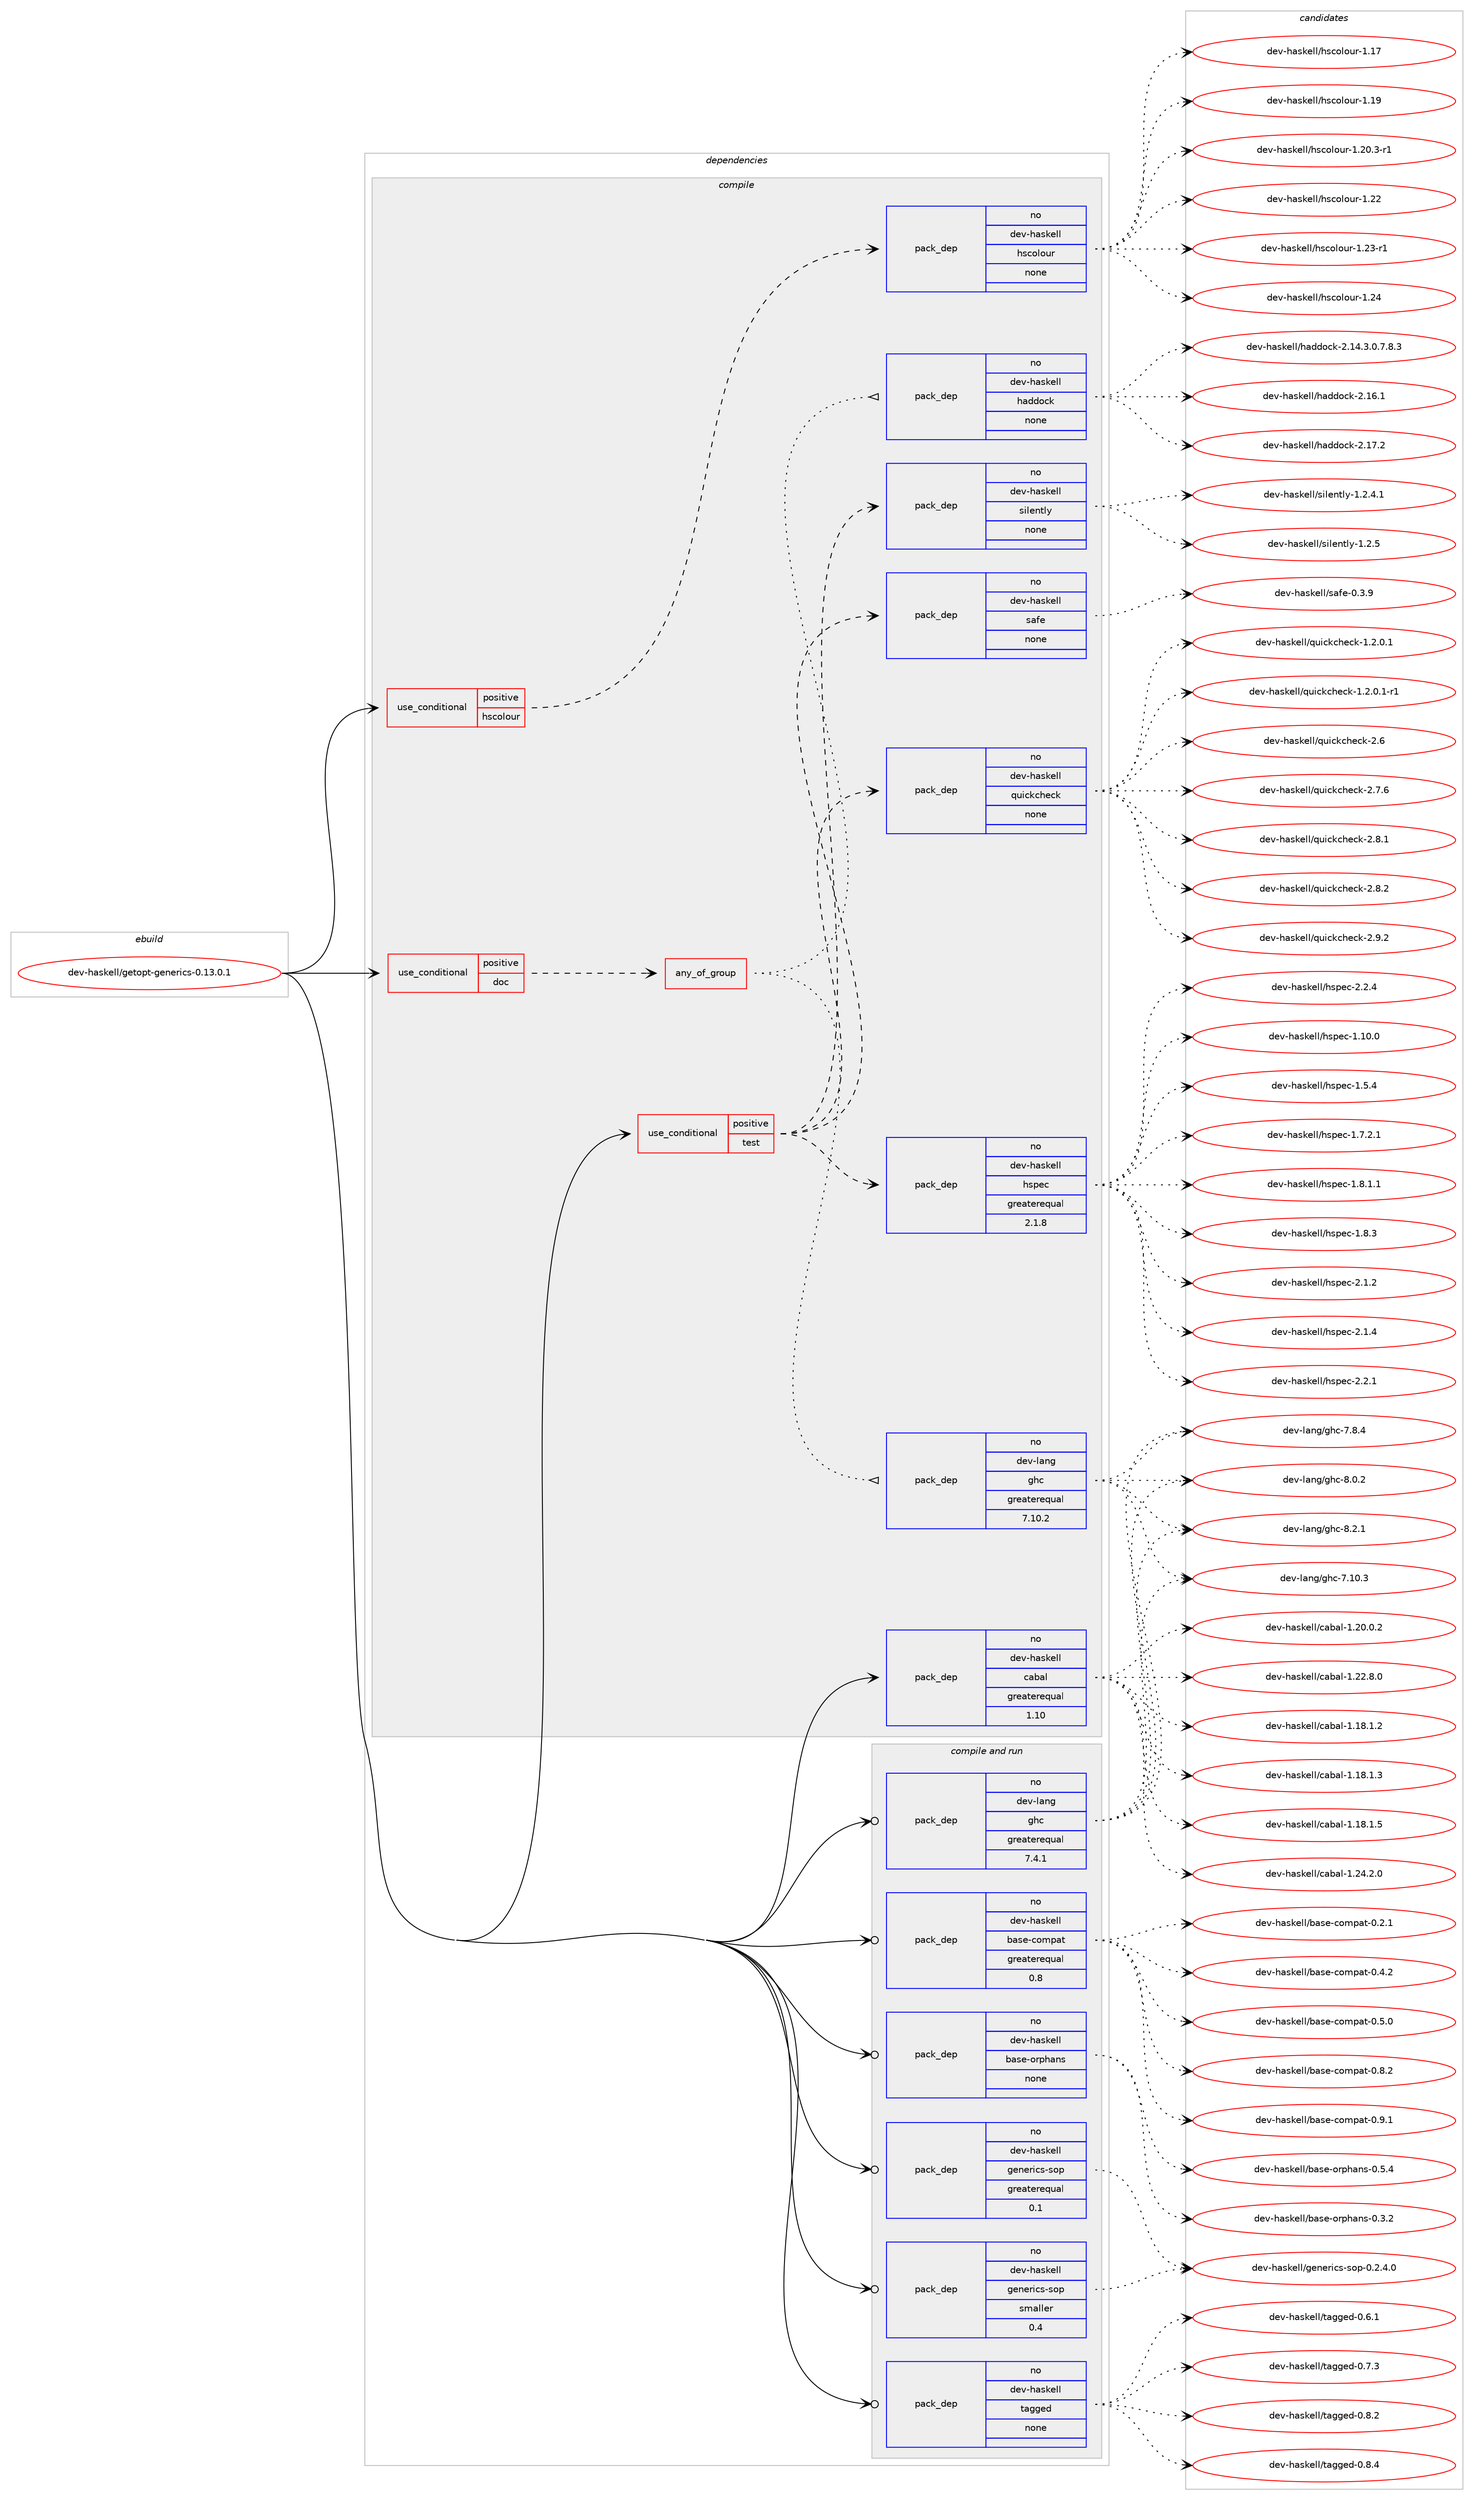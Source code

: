digraph prolog {

# *************
# Graph options
# *************

newrank=true;
concentrate=true;
compound=true;
graph [rankdir=LR,fontname=Helvetica,fontsize=10,ranksep=1.5];#, ranksep=2.5, nodesep=0.2];
edge  [arrowhead=vee];
node  [fontname=Helvetica,fontsize=10];

# **********
# The ebuild
# **********

subgraph cluster_leftcol {
color=gray;
rank=same;
label=<<i>ebuild</i>>;
id [label="dev-haskell/getopt-generics-0.13.0.1", color=red, width=4, href="../dev-haskell/getopt-generics-0.13.0.1.svg"];
}

# ****************
# The dependencies
# ****************

subgraph cluster_midcol {
color=gray;
label=<<i>dependencies</i>>;
subgraph cluster_compile {
fillcolor="#eeeeee";
style=filled;
label=<<i>compile</i>>;
subgraph cond18974 {
dependency81052 [label=<<TABLE BORDER="0" CELLBORDER="1" CELLSPACING="0" CELLPADDING="4"><TR><TD ROWSPAN="3" CELLPADDING="10">use_conditional</TD></TR><TR><TD>positive</TD></TR><TR><TD>doc</TD></TR></TABLE>>, shape=none, color=red];
subgraph any2036 {
dependency81053 [label=<<TABLE BORDER="0" CELLBORDER="1" CELLSPACING="0" CELLPADDING="4"><TR><TD CELLPADDING="10">any_of_group</TD></TR></TABLE>>, shape=none, color=red];subgraph pack60012 {
dependency81054 [label=<<TABLE BORDER="0" CELLBORDER="1" CELLSPACING="0" CELLPADDING="4" WIDTH="220"><TR><TD ROWSPAN="6" CELLPADDING="30">pack_dep</TD></TR><TR><TD WIDTH="110">no</TD></TR><TR><TD>dev-haskell</TD></TR><TR><TD>haddock</TD></TR><TR><TD>none</TD></TR><TR><TD></TD></TR></TABLE>>, shape=none, color=blue];
}
dependency81053:e -> dependency81054:w [weight=20,style="dotted",arrowhead="oinv"];
subgraph pack60013 {
dependency81055 [label=<<TABLE BORDER="0" CELLBORDER="1" CELLSPACING="0" CELLPADDING="4" WIDTH="220"><TR><TD ROWSPAN="6" CELLPADDING="30">pack_dep</TD></TR><TR><TD WIDTH="110">no</TD></TR><TR><TD>dev-lang</TD></TR><TR><TD>ghc</TD></TR><TR><TD>greaterequal</TD></TR><TR><TD>7.10.2</TD></TR></TABLE>>, shape=none, color=blue];
}
dependency81053:e -> dependency81055:w [weight=20,style="dotted",arrowhead="oinv"];
}
dependency81052:e -> dependency81053:w [weight=20,style="dashed",arrowhead="vee"];
}
id:e -> dependency81052:w [weight=20,style="solid",arrowhead="vee"];
subgraph cond18975 {
dependency81056 [label=<<TABLE BORDER="0" CELLBORDER="1" CELLSPACING="0" CELLPADDING="4"><TR><TD ROWSPAN="3" CELLPADDING="10">use_conditional</TD></TR><TR><TD>positive</TD></TR><TR><TD>hscolour</TD></TR></TABLE>>, shape=none, color=red];
subgraph pack60014 {
dependency81057 [label=<<TABLE BORDER="0" CELLBORDER="1" CELLSPACING="0" CELLPADDING="4" WIDTH="220"><TR><TD ROWSPAN="6" CELLPADDING="30">pack_dep</TD></TR><TR><TD WIDTH="110">no</TD></TR><TR><TD>dev-haskell</TD></TR><TR><TD>hscolour</TD></TR><TR><TD>none</TD></TR><TR><TD></TD></TR></TABLE>>, shape=none, color=blue];
}
dependency81056:e -> dependency81057:w [weight=20,style="dashed",arrowhead="vee"];
}
id:e -> dependency81056:w [weight=20,style="solid",arrowhead="vee"];
subgraph cond18976 {
dependency81058 [label=<<TABLE BORDER="0" CELLBORDER="1" CELLSPACING="0" CELLPADDING="4"><TR><TD ROWSPAN="3" CELLPADDING="10">use_conditional</TD></TR><TR><TD>positive</TD></TR><TR><TD>test</TD></TR></TABLE>>, shape=none, color=red];
subgraph pack60015 {
dependency81059 [label=<<TABLE BORDER="0" CELLBORDER="1" CELLSPACING="0" CELLPADDING="4" WIDTH="220"><TR><TD ROWSPAN="6" CELLPADDING="30">pack_dep</TD></TR><TR><TD WIDTH="110">no</TD></TR><TR><TD>dev-haskell</TD></TR><TR><TD>hspec</TD></TR><TR><TD>greaterequal</TD></TR><TR><TD>2.1.8</TD></TR></TABLE>>, shape=none, color=blue];
}
dependency81058:e -> dependency81059:w [weight=20,style="dashed",arrowhead="vee"];
subgraph pack60016 {
dependency81060 [label=<<TABLE BORDER="0" CELLBORDER="1" CELLSPACING="0" CELLPADDING="4" WIDTH="220"><TR><TD ROWSPAN="6" CELLPADDING="30">pack_dep</TD></TR><TR><TD WIDTH="110">no</TD></TR><TR><TD>dev-haskell</TD></TR><TR><TD>quickcheck</TD></TR><TR><TD>none</TD></TR><TR><TD></TD></TR></TABLE>>, shape=none, color=blue];
}
dependency81058:e -> dependency81060:w [weight=20,style="dashed",arrowhead="vee"];
subgraph pack60017 {
dependency81061 [label=<<TABLE BORDER="0" CELLBORDER="1" CELLSPACING="0" CELLPADDING="4" WIDTH="220"><TR><TD ROWSPAN="6" CELLPADDING="30">pack_dep</TD></TR><TR><TD WIDTH="110">no</TD></TR><TR><TD>dev-haskell</TD></TR><TR><TD>safe</TD></TR><TR><TD>none</TD></TR><TR><TD></TD></TR></TABLE>>, shape=none, color=blue];
}
dependency81058:e -> dependency81061:w [weight=20,style="dashed",arrowhead="vee"];
subgraph pack60018 {
dependency81062 [label=<<TABLE BORDER="0" CELLBORDER="1" CELLSPACING="0" CELLPADDING="4" WIDTH="220"><TR><TD ROWSPAN="6" CELLPADDING="30">pack_dep</TD></TR><TR><TD WIDTH="110">no</TD></TR><TR><TD>dev-haskell</TD></TR><TR><TD>silently</TD></TR><TR><TD>none</TD></TR><TR><TD></TD></TR></TABLE>>, shape=none, color=blue];
}
dependency81058:e -> dependency81062:w [weight=20,style="dashed",arrowhead="vee"];
}
id:e -> dependency81058:w [weight=20,style="solid",arrowhead="vee"];
subgraph pack60019 {
dependency81063 [label=<<TABLE BORDER="0" CELLBORDER="1" CELLSPACING="0" CELLPADDING="4" WIDTH="220"><TR><TD ROWSPAN="6" CELLPADDING="30">pack_dep</TD></TR><TR><TD WIDTH="110">no</TD></TR><TR><TD>dev-haskell</TD></TR><TR><TD>cabal</TD></TR><TR><TD>greaterequal</TD></TR><TR><TD>1.10</TD></TR></TABLE>>, shape=none, color=blue];
}
id:e -> dependency81063:w [weight=20,style="solid",arrowhead="vee"];
}
subgraph cluster_compileandrun {
fillcolor="#eeeeee";
style=filled;
label=<<i>compile and run</i>>;
subgraph pack60020 {
dependency81064 [label=<<TABLE BORDER="0" CELLBORDER="1" CELLSPACING="0" CELLPADDING="4" WIDTH="220"><TR><TD ROWSPAN="6" CELLPADDING="30">pack_dep</TD></TR><TR><TD WIDTH="110">no</TD></TR><TR><TD>dev-haskell</TD></TR><TR><TD>base-compat</TD></TR><TR><TD>greaterequal</TD></TR><TR><TD>0.8</TD></TR></TABLE>>, shape=none, color=blue];
}
id:e -> dependency81064:w [weight=20,style="solid",arrowhead="odotvee"];
subgraph pack60021 {
dependency81065 [label=<<TABLE BORDER="0" CELLBORDER="1" CELLSPACING="0" CELLPADDING="4" WIDTH="220"><TR><TD ROWSPAN="6" CELLPADDING="30">pack_dep</TD></TR><TR><TD WIDTH="110">no</TD></TR><TR><TD>dev-haskell</TD></TR><TR><TD>base-orphans</TD></TR><TR><TD>none</TD></TR><TR><TD></TD></TR></TABLE>>, shape=none, color=blue];
}
id:e -> dependency81065:w [weight=20,style="solid",arrowhead="odotvee"];
subgraph pack60022 {
dependency81066 [label=<<TABLE BORDER="0" CELLBORDER="1" CELLSPACING="0" CELLPADDING="4" WIDTH="220"><TR><TD ROWSPAN="6" CELLPADDING="30">pack_dep</TD></TR><TR><TD WIDTH="110">no</TD></TR><TR><TD>dev-haskell</TD></TR><TR><TD>generics-sop</TD></TR><TR><TD>greaterequal</TD></TR><TR><TD>0.1</TD></TR></TABLE>>, shape=none, color=blue];
}
id:e -> dependency81066:w [weight=20,style="solid",arrowhead="odotvee"];
subgraph pack60023 {
dependency81067 [label=<<TABLE BORDER="0" CELLBORDER="1" CELLSPACING="0" CELLPADDING="4" WIDTH="220"><TR><TD ROWSPAN="6" CELLPADDING="30">pack_dep</TD></TR><TR><TD WIDTH="110">no</TD></TR><TR><TD>dev-haskell</TD></TR><TR><TD>generics-sop</TD></TR><TR><TD>smaller</TD></TR><TR><TD>0.4</TD></TR></TABLE>>, shape=none, color=blue];
}
id:e -> dependency81067:w [weight=20,style="solid",arrowhead="odotvee"];
subgraph pack60024 {
dependency81068 [label=<<TABLE BORDER="0" CELLBORDER="1" CELLSPACING="0" CELLPADDING="4" WIDTH="220"><TR><TD ROWSPAN="6" CELLPADDING="30">pack_dep</TD></TR><TR><TD WIDTH="110">no</TD></TR><TR><TD>dev-haskell</TD></TR><TR><TD>tagged</TD></TR><TR><TD>none</TD></TR><TR><TD></TD></TR></TABLE>>, shape=none, color=blue];
}
id:e -> dependency81068:w [weight=20,style="solid",arrowhead="odotvee"];
subgraph pack60025 {
dependency81069 [label=<<TABLE BORDER="0" CELLBORDER="1" CELLSPACING="0" CELLPADDING="4" WIDTH="220"><TR><TD ROWSPAN="6" CELLPADDING="30">pack_dep</TD></TR><TR><TD WIDTH="110">no</TD></TR><TR><TD>dev-lang</TD></TR><TR><TD>ghc</TD></TR><TR><TD>greaterequal</TD></TR><TR><TD>7.4.1</TD></TR></TABLE>>, shape=none, color=blue];
}
id:e -> dependency81069:w [weight=20,style="solid",arrowhead="odotvee"];
}
subgraph cluster_run {
fillcolor="#eeeeee";
style=filled;
label=<<i>run</i>>;
}
}

# **************
# The candidates
# **************

subgraph cluster_choices {
rank=same;
color=gray;
label=<<i>candidates</i>>;

subgraph choice60012 {
color=black;
nodesep=1;
choice1001011184510497115107101108108471049710010011199107455046495246514648465546564651 [label="dev-haskell/haddock-2.14.3.0.7.8.3", color=red, width=4,href="../dev-haskell/haddock-2.14.3.0.7.8.3.svg"];
choice100101118451049711510710110810847104971001001119910745504649544649 [label="dev-haskell/haddock-2.16.1", color=red, width=4,href="../dev-haskell/haddock-2.16.1.svg"];
choice100101118451049711510710110810847104971001001119910745504649554650 [label="dev-haskell/haddock-2.17.2", color=red, width=4,href="../dev-haskell/haddock-2.17.2.svg"];
dependency81054:e -> choice1001011184510497115107101108108471049710010011199107455046495246514648465546564651:w [style=dotted,weight="100"];
dependency81054:e -> choice100101118451049711510710110810847104971001001119910745504649544649:w [style=dotted,weight="100"];
dependency81054:e -> choice100101118451049711510710110810847104971001001119910745504649554650:w [style=dotted,weight="100"];
}
subgraph choice60013 {
color=black;
nodesep=1;
choice1001011184510897110103471031049945554649484651 [label="dev-lang/ghc-7.10.3", color=red, width=4,href="../dev-lang/ghc-7.10.3.svg"];
choice10010111845108971101034710310499455546564652 [label="dev-lang/ghc-7.8.4", color=red, width=4,href="../dev-lang/ghc-7.8.4.svg"];
choice10010111845108971101034710310499455646484650 [label="dev-lang/ghc-8.0.2", color=red, width=4,href="../dev-lang/ghc-8.0.2.svg"];
choice10010111845108971101034710310499455646504649 [label="dev-lang/ghc-8.2.1", color=red, width=4,href="../dev-lang/ghc-8.2.1.svg"];
dependency81055:e -> choice1001011184510897110103471031049945554649484651:w [style=dotted,weight="100"];
dependency81055:e -> choice10010111845108971101034710310499455546564652:w [style=dotted,weight="100"];
dependency81055:e -> choice10010111845108971101034710310499455646484650:w [style=dotted,weight="100"];
dependency81055:e -> choice10010111845108971101034710310499455646504649:w [style=dotted,weight="100"];
}
subgraph choice60014 {
color=black;
nodesep=1;
choice100101118451049711510710110810847104115991111081111171144549464955 [label="dev-haskell/hscolour-1.17", color=red, width=4,href="../dev-haskell/hscolour-1.17.svg"];
choice100101118451049711510710110810847104115991111081111171144549464957 [label="dev-haskell/hscolour-1.19", color=red, width=4,href="../dev-haskell/hscolour-1.19.svg"];
choice10010111845104971151071011081084710411599111108111117114454946504846514511449 [label="dev-haskell/hscolour-1.20.3-r1", color=red, width=4,href="../dev-haskell/hscolour-1.20.3-r1.svg"];
choice100101118451049711510710110810847104115991111081111171144549465050 [label="dev-haskell/hscolour-1.22", color=red, width=4,href="../dev-haskell/hscolour-1.22.svg"];
choice1001011184510497115107101108108471041159911110811111711445494650514511449 [label="dev-haskell/hscolour-1.23-r1", color=red, width=4,href="../dev-haskell/hscolour-1.23-r1.svg"];
choice100101118451049711510710110810847104115991111081111171144549465052 [label="dev-haskell/hscolour-1.24", color=red, width=4,href="../dev-haskell/hscolour-1.24.svg"];
dependency81057:e -> choice100101118451049711510710110810847104115991111081111171144549464955:w [style=dotted,weight="100"];
dependency81057:e -> choice100101118451049711510710110810847104115991111081111171144549464957:w [style=dotted,weight="100"];
dependency81057:e -> choice10010111845104971151071011081084710411599111108111117114454946504846514511449:w [style=dotted,weight="100"];
dependency81057:e -> choice100101118451049711510710110810847104115991111081111171144549465050:w [style=dotted,weight="100"];
dependency81057:e -> choice1001011184510497115107101108108471041159911110811111711445494650514511449:w [style=dotted,weight="100"];
dependency81057:e -> choice100101118451049711510710110810847104115991111081111171144549465052:w [style=dotted,weight="100"];
}
subgraph choice60015 {
color=black;
nodesep=1;
choice1001011184510497115107101108108471041151121019945494649484648 [label="dev-haskell/hspec-1.10.0", color=red, width=4,href="../dev-haskell/hspec-1.10.0.svg"];
choice10010111845104971151071011081084710411511210199454946534652 [label="dev-haskell/hspec-1.5.4", color=red, width=4,href="../dev-haskell/hspec-1.5.4.svg"];
choice100101118451049711510710110810847104115112101994549465546504649 [label="dev-haskell/hspec-1.7.2.1", color=red, width=4,href="../dev-haskell/hspec-1.7.2.1.svg"];
choice100101118451049711510710110810847104115112101994549465646494649 [label="dev-haskell/hspec-1.8.1.1", color=red, width=4,href="../dev-haskell/hspec-1.8.1.1.svg"];
choice10010111845104971151071011081084710411511210199454946564651 [label="dev-haskell/hspec-1.8.3", color=red, width=4,href="../dev-haskell/hspec-1.8.3.svg"];
choice10010111845104971151071011081084710411511210199455046494650 [label="dev-haskell/hspec-2.1.2", color=red, width=4,href="../dev-haskell/hspec-2.1.2.svg"];
choice10010111845104971151071011081084710411511210199455046494652 [label="dev-haskell/hspec-2.1.4", color=red, width=4,href="../dev-haskell/hspec-2.1.4.svg"];
choice10010111845104971151071011081084710411511210199455046504649 [label="dev-haskell/hspec-2.2.1", color=red, width=4,href="../dev-haskell/hspec-2.2.1.svg"];
choice10010111845104971151071011081084710411511210199455046504652 [label="dev-haskell/hspec-2.2.4", color=red, width=4,href="../dev-haskell/hspec-2.2.4.svg"];
dependency81059:e -> choice1001011184510497115107101108108471041151121019945494649484648:w [style=dotted,weight="100"];
dependency81059:e -> choice10010111845104971151071011081084710411511210199454946534652:w [style=dotted,weight="100"];
dependency81059:e -> choice100101118451049711510710110810847104115112101994549465546504649:w [style=dotted,weight="100"];
dependency81059:e -> choice100101118451049711510710110810847104115112101994549465646494649:w [style=dotted,weight="100"];
dependency81059:e -> choice10010111845104971151071011081084710411511210199454946564651:w [style=dotted,weight="100"];
dependency81059:e -> choice10010111845104971151071011081084710411511210199455046494650:w [style=dotted,weight="100"];
dependency81059:e -> choice10010111845104971151071011081084710411511210199455046494652:w [style=dotted,weight="100"];
dependency81059:e -> choice10010111845104971151071011081084710411511210199455046504649:w [style=dotted,weight="100"];
dependency81059:e -> choice10010111845104971151071011081084710411511210199455046504652:w [style=dotted,weight="100"];
}
subgraph choice60016 {
color=black;
nodesep=1;
choice1001011184510497115107101108108471131171059910799104101991074549465046484649 [label="dev-haskell/quickcheck-1.2.0.1", color=red, width=4,href="../dev-haskell/quickcheck-1.2.0.1.svg"];
choice10010111845104971151071011081084711311710599107991041019910745494650464846494511449 [label="dev-haskell/quickcheck-1.2.0.1-r1", color=red, width=4,href="../dev-haskell/quickcheck-1.2.0.1-r1.svg"];
choice10010111845104971151071011081084711311710599107991041019910745504654 [label="dev-haskell/quickcheck-2.6", color=red, width=4,href="../dev-haskell/quickcheck-2.6.svg"];
choice100101118451049711510710110810847113117105991079910410199107455046554654 [label="dev-haskell/quickcheck-2.7.6", color=red, width=4,href="../dev-haskell/quickcheck-2.7.6.svg"];
choice100101118451049711510710110810847113117105991079910410199107455046564649 [label="dev-haskell/quickcheck-2.8.1", color=red, width=4,href="../dev-haskell/quickcheck-2.8.1.svg"];
choice100101118451049711510710110810847113117105991079910410199107455046564650 [label="dev-haskell/quickcheck-2.8.2", color=red, width=4,href="../dev-haskell/quickcheck-2.8.2.svg"];
choice100101118451049711510710110810847113117105991079910410199107455046574650 [label="dev-haskell/quickcheck-2.9.2", color=red, width=4,href="../dev-haskell/quickcheck-2.9.2.svg"];
dependency81060:e -> choice1001011184510497115107101108108471131171059910799104101991074549465046484649:w [style=dotted,weight="100"];
dependency81060:e -> choice10010111845104971151071011081084711311710599107991041019910745494650464846494511449:w [style=dotted,weight="100"];
dependency81060:e -> choice10010111845104971151071011081084711311710599107991041019910745504654:w [style=dotted,weight="100"];
dependency81060:e -> choice100101118451049711510710110810847113117105991079910410199107455046554654:w [style=dotted,weight="100"];
dependency81060:e -> choice100101118451049711510710110810847113117105991079910410199107455046564649:w [style=dotted,weight="100"];
dependency81060:e -> choice100101118451049711510710110810847113117105991079910410199107455046564650:w [style=dotted,weight="100"];
dependency81060:e -> choice100101118451049711510710110810847113117105991079910410199107455046574650:w [style=dotted,weight="100"];
}
subgraph choice60017 {
color=black;
nodesep=1;
choice10010111845104971151071011081084711597102101454846514657 [label="dev-haskell/safe-0.3.9", color=red, width=4,href="../dev-haskell/safe-0.3.9.svg"];
dependency81061:e -> choice10010111845104971151071011081084711597102101454846514657:w [style=dotted,weight="100"];
}
subgraph choice60018 {
color=black;
nodesep=1;
choice1001011184510497115107101108108471151051081011101161081214549465046524649 [label="dev-haskell/silently-1.2.4.1", color=red, width=4,href="../dev-haskell/silently-1.2.4.1.svg"];
choice100101118451049711510710110810847115105108101110116108121454946504653 [label="dev-haskell/silently-1.2.5", color=red, width=4,href="../dev-haskell/silently-1.2.5.svg"];
dependency81062:e -> choice1001011184510497115107101108108471151051081011101161081214549465046524649:w [style=dotted,weight="100"];
dependency81062:e -> choice100101118451049711510710110810847115105108101110116108121454946504653:w [style=dotted,weight="100"];
}
subgraph choice60019 {
color=black;
nodesep=1;
choice10010111845104971151071011081084799979897108454946495646494650 [label="dev-haskell/cabal-1.18.1.2", color=red, width=4,href="../dev-haskell/cabal-1.18.1.2.svg"];
choice10010111845104971151071011081084799979897108454946495646494651 [label="dev-haskell/cabal-1.18.1.3", color=red, width=4,href="../dev-haskell/cabal-1.18.1.3.svg"];
choice10010111845104971151071011081084799979897108454946495646494653 [label="dev-haskell/cabal-1.18.1.5", color=red, width=4,href="../dev-haskell/cabal-1.18.1.5.svg"];
choice10010111845104971151071011081084799979897108454946504846484650 [label="dev-haskell/cabal-1.20.0.2", color=red, width=4,href="../dev-haskell/cabal-1.20.0.2.svg"];
choice10010111845104971151071011081084799979897108454946505046564648 [label="dev-haskell/cabal-1.22.8.0", color=red, width=4,href="../dev-haskell/cabal-1.22.8.0.svg"];
choice10010111845104971151071011081084799979897108454946505246504648 [label="dev-haskell/cabal-1.24.2.0", color=red, width=4,href="../dev-haskell/cabal-1.24.2.0.svg"];
dependency81063:e -> choice10010111845104971151071011081084799979897108454946495646494650:w [style=dotted,weight="100"];
dependency81063:e -> choice10010111845104971151071011081084799979897108454946495646494651:w [style=dotted,weight="100"];
dependency81063:e -> choice10010111845104971151071011081084799979897108454946495646494653:w [style=dotted,weight="100"];
dependency81063:e -> choice10010111845104971151071011081084799979897108454946504846484650:w [style=dotted,weight="100"];
dependency81063:e -> choice10010111845104971151071011081084799979897108454946505046564648:w [style=dotted,weight="100"];
dependency81063:e -> choice10010111845104971151071011081084799979897108454946505246504648:w [style=dotted,weight="100"];
}
subgraph choice60020 {
color=black;
nodesep=1;
choice1001011184510497115107101108108479897115101459911110911297116454846504649 [label="dev-haskell/base-compat-0.2.1", color=red, width=4,href="../dev-haskell/base-compat-0.2.1.svg"];
choice1001011184510497115107101108108479897115101459911110911297116454846524650 [label="dev-haskell/base-compat-0.4.2", color=red, width=4,href="../dev-haskell/base-compat-0.4.2.svg"];
choice1001011184510497115107101108108479897115101459911110911297116454846534648 [label="dev-haskell/base-compat-0.5.0", color=red, width=4,href="../dev-haskell/base-compat-0.5.0.svg"];
choice1001011184510497115107101108108479897115101459911110911297116454846564650 [label="dev-haskell/base-compat-0.8.2", color=red, width=4,href="../dev-haskell/base-compat-0.8.2.svg"];
choice1001011184510497115107101108108479897115101459911110911297116454846574649 [label="dev-haskell/base-compat-0.9.1", color=red, width=4,href="../dev-haskell/base-compat-0.9.1.svg"];
dependency81064:e -> choice1001011184510497115107101108108479897115101459911110911297116454846504649:w [style=dotted,weight="100"];
dependency81064:e -> choice1001011184510497115107101108108479897115101459911110911297116454846524650:w [style=dotted,weight="100"];
dependency81064:e -> choice1001011184510497115107101108108479897115101459911110911297116454846534648:w [style=dotted,weight="100"];
dependency81064:e -> choice1001011184510497115107101108108479897115101459911110911297116454846564650:w [style=dotted,weight="100"];
dependency81064:e -> choice1001011184510497115107101108108479897115101459911110911297116454846574649:w [style=dotted,weight="100"];
}
subgraph choice60021 {
color=black;
nodesep=1;
choice10010111845104971151071011081084798971151014511111411210497110115454846514650 [label="dev-haskell/base-orphans-0.3.2", color=red, width=4,href="../dev-haskell/base-orphans-0.3.2.svg"];
choice10010111845104971151071011081084798971151014511111411210497110115454846534652 [label="dev-haskell/base-orphans-0.5.4", color=red, width=4,href="../dev-haskell/base-orphans-0.5.4.svg"];
dependency81065:e -> choice10010111845104971151071011081084798971151014511111411210497110115454846514650:w [style=dotted,weight="100"];
dependency81065:e -> choice10010111845104971151071011081084798971151014511111411210497110115454846534652:w [style=dotted,weight="100"];
}
subgraph choice60022 {
color=black;
nodesep=1;
choice10010111845104971151071011081084710310111010111410599115451151111124548465046524648 [label="dev-haskell/generics-sop-0.2.4.0", color=red, width=4,href="../dev-haskell/generics-sop-0.2.4.0.svg"];
dependency81066:e -> choice10010111845104971151071011081084710310111010111410599115451151111124548465046524648:w [style=dotted,weight="100"];
}
subgraph choice60023 {
color=black;
nodesep=1;
choice10010111845104971151071011081084710310111010111410599115451151111124548465046524648 [label="dev-haskell/generics-sop-0.2.4.0", color=red, width=4,href="../dev-haskell/generics-sop-0.2.4.0.svg"];
dependency81067:e -> choice10010111845104971151071011081084710310111010111410599115451151111124548465046524648:w [style=dotted,weight="100"];
}
subgraph choice60024 {
color=black;
nodesep=1;
choice10010111845104971151071011081084711697103103101100454846544649 [label="dev-haskell/tagged-0.6.1", color=red, width=4,href="../dev-haskell/tagged-0.6.1.svg"];
choice10010111845104971151071011081084711697103103101100454846554651 [label="dev-haskell/tagged-0.7.3", color=red, width=4,href="../dev-haskell/tagged-0.7.3.svg"];
choice10010111845104971151071011081084711697103103101100454846564650 [label="dev-haskell/tagged-0.8.2", color=red, width=4,href="../dev-haskell/tagged-0.8.2.svg"];
choice10010111845104971151071011081084711697103103101100454846564652 [label="dev-haskell/tagged-0.8.4", color=red, width=4,href="../dev-haskell/tagged-0.8.4.svg"];
dependency81068:e -> choice10010111845104971151071011081084711697103103101100454846544649:w [style=dotted,weight="100"];
dependency81068:e -> choice10010111845104971151071011081084711697103103101100454846554651:w [style=dotted,weight="100"];
dependency81068:e -> choice10010111845104971151071011081084711697103103101100454846564650:w [style=dotted,weight="100"];
dependency81068:e -> choice10010111845104971151071011081084711697103103101100454846564652:w [style=dotted,weight="100"];
}
subgraph choice60025 {
color=black;
nodesep=1;
choice1001011184510897110103471031049945554649484651 [label="dev-lang/ghc-7.10.3", color=red, width=4,href="../dev-lang/ghc-7.10.3.svg"];
choice10010111845108971101034710310499455546564652 [label="dev-lang/ghc-7.8.4", color=red, width=4,href="../dev-lang/ghc-7.8.4.svg"];
choice10010111845108971101034710310499455646484650 [label="dev-lang/ghc-8.0.2", color=red, width=4,href="../dev-lang/ghc-8.0.2.svg"];
choice10010111845108971101034710310499455646504649 [label="dev-lang/ghc-8.2.1", color=red, width=4,href="../dev-lang/ghc-8.2.1.svg"];
dependency81069:e -> choice1001011184510897110103471031049945554649484651:w [style=dotted,weight="100"];
dependency81069:e -> choice10010111845108971101034710310499455546564652:w [style=dotted,weight="100"];
dependency81069:e -> choice10010111845108971101034710310499455646484650:w [style=dotted,weight="100"];
dependency81069:e -> choice10010111845108971101034710310499455646504649:w [style=dotted,weight="100"];
}
}

}
